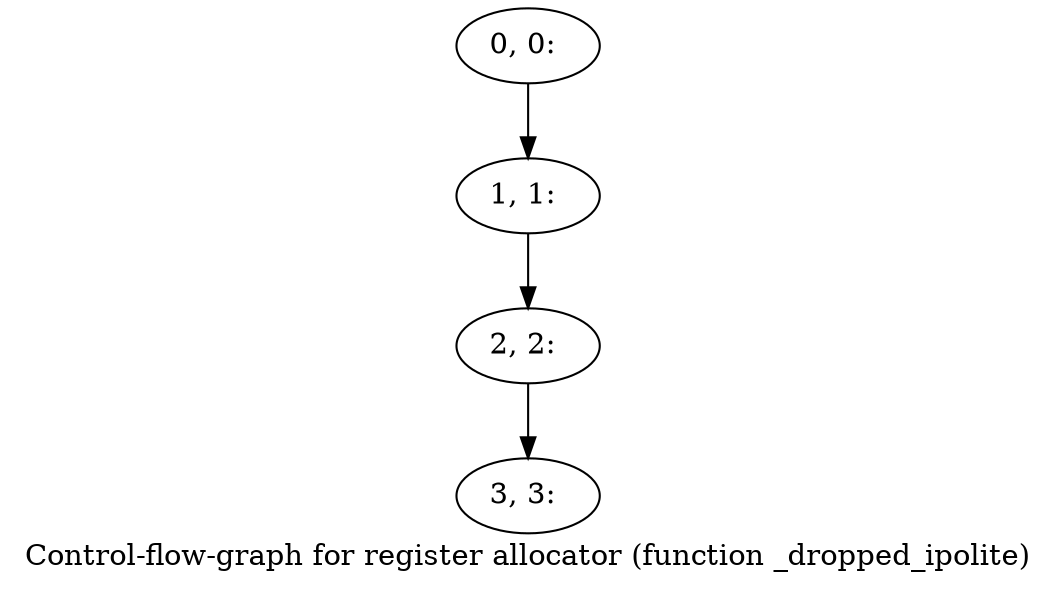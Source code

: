 digraph G {
graph [label="Control-flow-graph for register allocator (function _dropped_ipolite)"]
0[label="0, 0: "];
1[label="1, 1: "];
2[label="2, 2: "];
3[label="3, 3: "];
0->1 ;
1->2 ;
2->3 ;
}
